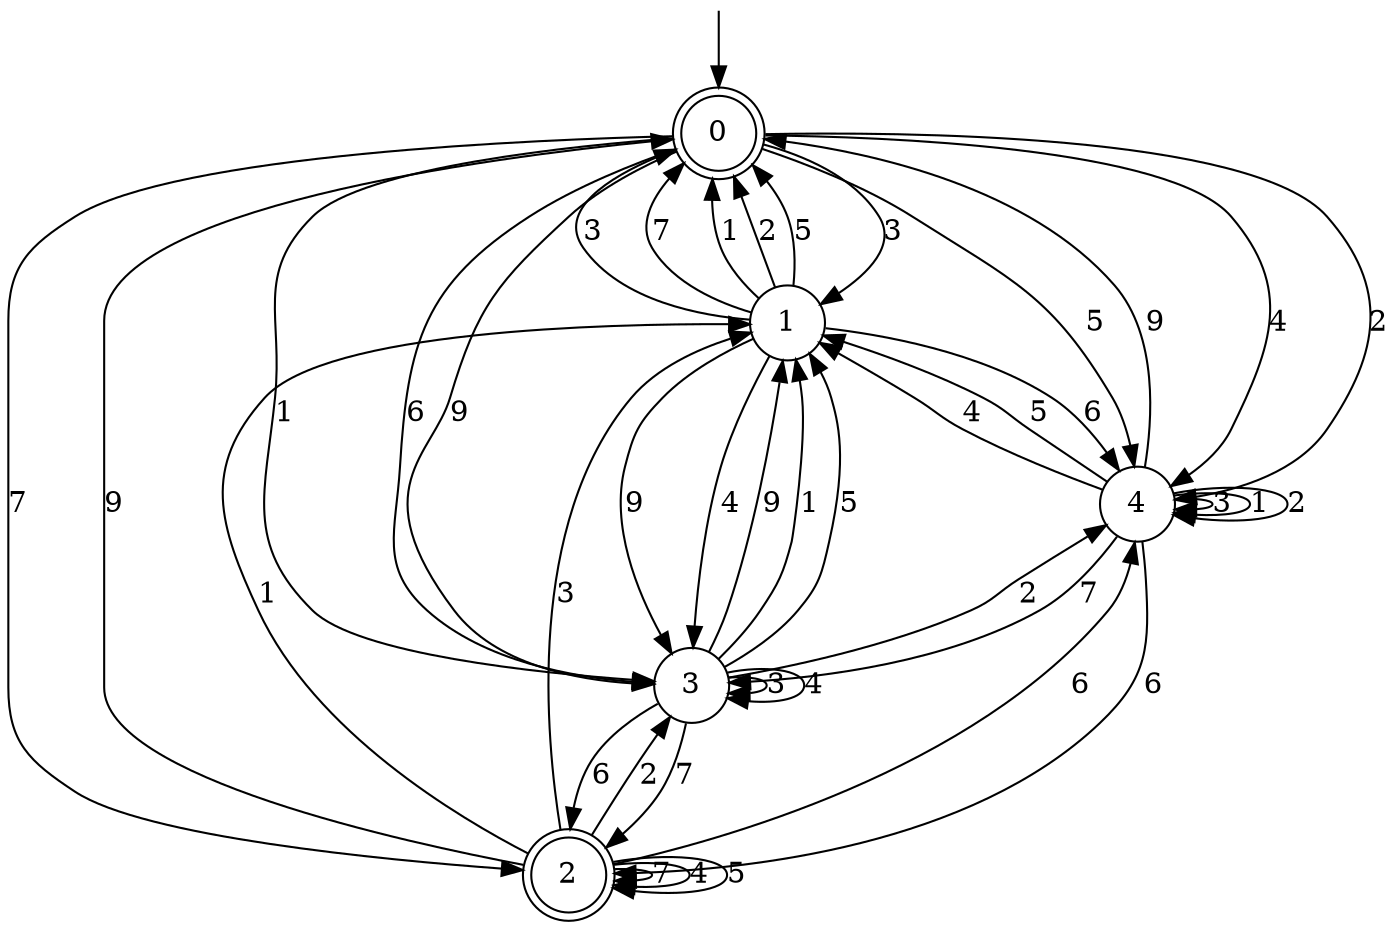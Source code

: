 digraph g {

	s0 [shape="doublecircle" label="0"];
	s1 [shape="circle" label="1"];
	s2 [shape="doublecircle" label="2"];
	s3 [shape="circle" label="3"];
	s4 [shape="circle" label="4"];
	s0 -> s1 [label="3"];
	s0 -> s2 [label="7"];
	s0 -> s3 [label="9"];
	s0 -> s3 [label="1"];
	s0 -> s4 [label="2"];
	s0 -> s3 [label="6"];
	s0 -> s4 [label="4"];
	s0 -> s4 [label="5"];
	s1 -> s0 [label="3"];
	s1 -> s0 [label="7"];
	s1 -> s3 [label="9"];
	s1 -> s0 [label="1"];
	s1 -> s0 [label="2"];
	s1 -> s4 [label="6"];
	s1 -> s3 [label="4"];
	s1 -> s0 [label="5"];
	s2 -> s1 [label="3"];
	s2 -> s2 [label="7"];
	s2 -> s0 [label="9"];
	s2 -> s1 [label="1"];
	s2 -> s3 [label="2"];
	s2 -> s4 [label="6"];
	s2 -> s2 [label="4"];
	s2 -> s2 [label="5"];
	s3 -> s3 [label="3"];
	s3 -> s2 [label="7"];
	s3 -> s1 [label="9"];
	s3 -> s1 [label="1"];
	s3 -> s4 [label="2"];
	s3 -> s2 [label="6"];
	s3 -> s3 [label="4"];
	s3 -> s1 [label="5"];
	s4 -> s4 [label="3"];
	s4 -> s3 [label="7"];
	s4 -> s0 [label="9"];
	s4 -> s4 [label="1"];
	s4 -> s4 [label="2"];
	s4 -> s2 [label="6"];
	s4 -> s1 [label="4"];
	s4 -> s1 [label="5"];

__start0 [label="" shape="none" width="0" height="0"];
__start0 -> s0;

}
